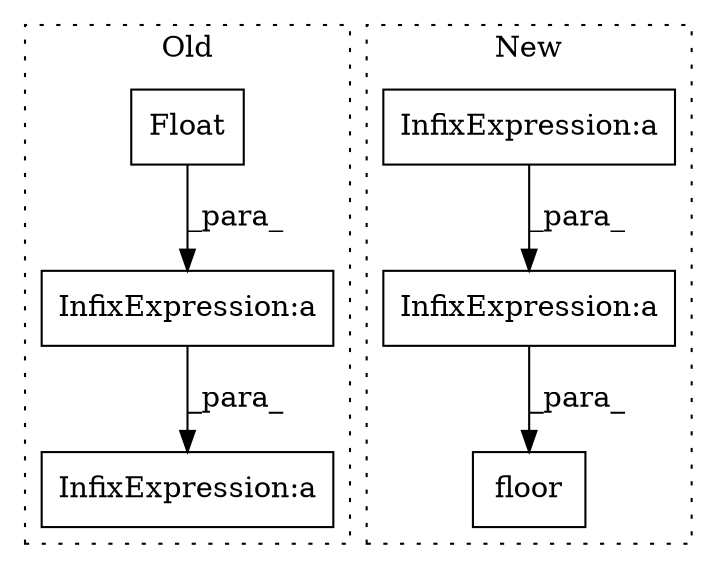 digraph G {
subgraph cluster0 {
1 [label="Float" a="32" s="6750,6758" l="6,1" shape="box"];
4 [label="InfixExpression:a" a="27" s="6759" l="3" shape="box"];
6 [label="InfixExpression:a" a="27" s="6773" l="3" shape="box"];
label = "Old";
style="dotted";
}
subgraph cluster1 {
2 [label="floor" a="32" s="6793,6831" l="6,1" shape="box"];
3 [label="InfixExpression:a" a="27" s="6816" l="3" shape="box"];
5 [label="InfixExpression:a" a="27" s="6802" l="3" shape="box"];
label = "New";
style="dotted";
}
1 -> 4 [label="_para_"];
3 -> 2 [label="_para_"];
4 -> 6 [label="_para_"];
5 -> 3 [label="_para_"];
}